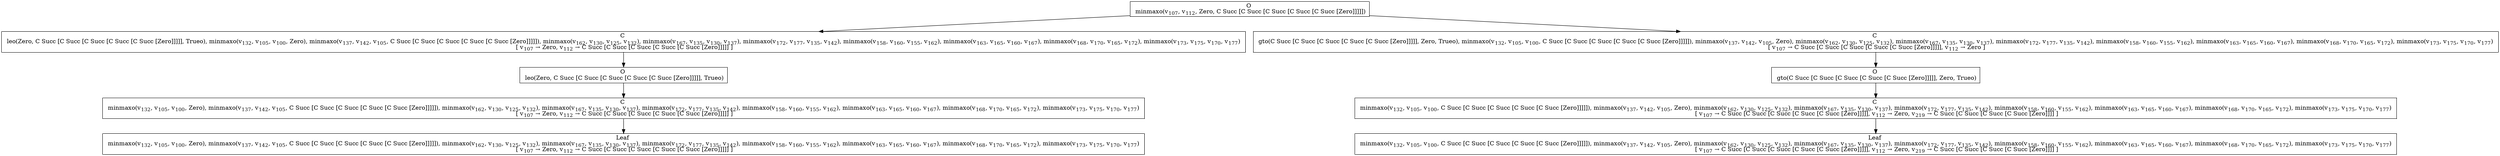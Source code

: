 digraph {
    graph [rankdir=TB
          ,bgcolor=transparent];
    node [shape=box
         ,fillcolor=white
         ,style=filled];
    0 [label=<O <BR/> minmaxo(v<SUB>107</SUB>, v<SUB>112</SUB>, Zero, C Succ [C Succ [C Succ [C Succ [C Succ [Zero]]]]])>];
    1 [label=<C <BR/> leo(Zero, C Succ [C Succ [C Succ [C Succ [C Succ [Zero]]]]], Trueo), minmaxo(v<SUB>132</SUB>, v<SUB>105</SUB>, v<SUB>100</SUB>, Zero), minmaxo(v<SUB>137</SUB>, v<SUB>142</SUB>, v<SUB>105</SUB>, C Succ [C Succ [C Succ [C Succ [C Succ [Zero]]]]]), minmaxo(v<SUB>162</SUB>, v<SUB>130</SUB>, v<SUB>125</SUB>, v<SUB>132</SUB>), minmaxo(v<SUB>167</SUB>, v<SUB>135</SUB>, v<SUB>130</SUB>, v<SUB>137</SUB>), minmaxo(v<SUB>172</SUB>, v<SUB>177</SUB>, v<SUB>135</SUB>, v<SUB>142</SUB>), minmaxo(v<SUB>158</SUB>, v<SUB>160</SUB>, v<SUB>155</SUB>, v<SUB>162</SUB>), minmaxo(v<SUB>163</SUB>, v<SUB>165</SUB>, v<SUB>160</SUB>, v<SUB>167</SUB>), minmaxo(v<SUB>168</SUB>, v<SUB>170</SUB>, v<SUB>165</SUB>, v<SUB>172</SUB>), minmaxo(v<SUB>173</SUB>, v<SUB>175</SUB>, v<SUB>170</SUB>, v<SUB>177</SUB>) <BR/>  [ v<SUB>107</SUB> &rarr; Zero, v<SUB>112</SUB> &rarr; C Succ [C Succ [C Succ [C Succ [C Succ [Zero]]]]] ] >];
    2 [label=<C <BR/> gto(C Succ [C Succ [C Succ [C Succ [C Succ [Zero]]]]], Zero, Trueo), minmaxo(v<SUB>132</SUB>, v<SUB>105</SUB>, v<SUB>100</SUB>, C Succ [C Succ [C Succ [C Succ [C Succ [Zero]]]]]), minmaxo(v<SUB>137</SUB>, v<SUB>142</SUB>, v<SUB>105</SUB>, Zero), minmaxo(v<SUB>162</SUB>, v<SUB>130</SUB>, v<SUB>125</SUB>, v<SUB>132</SUB>), minmaxo(v<SUB>167</SUB>, v<SUB>135</SUB>, v<SUB>130</SUB>, v<SUB>137</SUB>), minmaxo(v<SUB>172</SUB>, v<SUB>177</SUB>, v<SUB>135</SUB>, v<SUB>142</SUB>), minmaxo(v<SUB>158</SUB>, v<SUB>160</SUB>, v<SUB>155</SUB>, v<SUB>162</SUB>), minmaxo(v<SUB>163</SUB>, v<SUB>165</SUB>, v<SUB>160</SUB>, v<SUB>167</SUB>), minmaxo(v<SUB>168</SUB>, v<SUB>170</SUB>, v<SUB>165</SUB>, v<SUB>172</SUB>), minmaxo(v<SUB>173</SUB>, v<SUB>175</SUB>, v<SUB>170</SUB>, v<SUB>177</SUB>) <BR/>  [ v<SUB>107</SUB> &rarr; C Succ [C Succ [C Succ [C Succ [C Succ [Zero]]]]], v<SUB>112</SUB> &rarr; Zero ] >];
    3 [label=<O <BR/> leo(Zero, C Succ [C Succ [C Succ [C Succ [C Succ [Zero]]]]], Trueo)>];
    4 [label=<C <BR/> minmaxo(v<SUB>132</SUB>, v<SUB>105</SUB>, v<SUB>100</SUB>, Zero), minmaxo(v<SUB>137</SUB>, v<SUB>142</SUB>, v<SUB>105</SUB>, C Succ [C Succ [C Succ [C Succ [C Succ [Zero]]]]]), minmaxo(v<SUB>162</SUB>, v<SUB>130</SUB>, v<SUB>125</SUB>, v<SUB>132</SUB>), minmaxo(v<SUB>167</SUB>, v<SUB>135</SUB>, v<SUB>130</SUB>, v<SUB>137</SUB>), minmaxo(v<SUB>172</SUB>, v<SUB>177</SUB>, v<SUB>135</SUB>, v<SUB>142</SUB>), minmaxo(v<SUB>158</SUB>, v<SUB>160</SUB>, v<SUB>155</SUB>, v<SUB>162</SUB>), minmaxo(v<SUB>163</SUB>, v<SUB>165</SUB>, v<SUB>160</SUB>, v<SUB>167</SUB>), minmaxo(v<SUB>168</SUB>, v<SUB>170</SUB>, v<SUB>165</SUB>, v<SUB>172</SUB>), minmaxo(v<SUB>173</SUB>, v<SUB>175</SUB>, v<SUB>170</SUB>, v<SUB>177</SUB>) <BR/>  [ v<SUB>107</SUB> &rarr; Zero, v<SUB>112</SUB> &rarr; C Succ [C Succ [C Succ [C Succ [C Succ [Zero]]]]] ] >];
    5 [label=<Leaf <BR/> minmaxo(v<SUB>132</SUB>, v<SUB>105</SUB>, v<SUB>100</SUB>, Zero), minmaxo(v<SUB>137</SUB>, v<SUB>142</SUB>, v<SUB>105</SUB>, C Succ [C Succ [C Succ [C Succ [C Succ [Zero]]]]]), minmaxo(v<SUB>162</SUB>, v<SUB>130</SUB>, v<SUB>125</SUB>, v<SUB>132</SUB>), minmaxo(v<SUB>167</SUB>, v<SUB>135</SUB>, v<SUB>130</SUB>, v<SUB>137</SUB>), minmaxo(v<SUB>172</SUB>, v<SUB>177</SUB>, v<SUB>135</SUB>, v<SUB>142</SUB>), minmaxo(v<SUB>158</SUB>, v<SUB>160</SUB>, v<SUB>155</SUB>, v<SUB>162</SUB>), minmaxo(v<SUB>163</SUB>, v<SUB>165</SUB>, v<SUB>160</SUB>, v<SUB>167</SUB>), minmaxo(v<SUB>168</SUB>, v<SUB>170</SUB>, v<SUB>165</SUB>, v<SUB>172</SUB>), minmaxo(v<SUB>173</SUB>, v<SUB>175</SUB>, v<SUB>170</SUB>, v<SUB>177</SUB>) <BR/>  [ v<SUB>107</SUB> &rarr; Zero, v<SUB>112</SUB> &rarr; C Succ [C Succ [C Succ [C Succ [C Succ [Zero]]]]] ] >];
    6 [label=<O <BR/> gto(C Succ [C Succ [C Succ [C Succ [C Succ [Zero]]]]], Zero, Trueo)>];
    7 [label=<C <BR/> minmaxo(v<SUB>132</SUB>, v<SUB>105</SUB>, v<SUB>100</SUB>, C Succ [C Succ [C Succ [C Succ [C Succ [Zero]]]]]), minmaxo(v<SUB>137</SUB>, v<SUB>142</SUB>, v<SUB>105</SUB>, Zero), minmaxo(v<SUB>162</SUB>, v<SUB>130</SUB>, v<SUB>125</SUB>, v<SUB>132</SUB>), minmaxo(v<SUB>167</SUB>, v<SUB>135</SUB>, v<SUB>130</SUB>, v<SUB>137</SUB>), minmaxo(v<SUB>172</SUB>, v<SUB>177</SUB>, v<SUB>135</SUB>, v<SUB>142</SUB>), minmaxo(v<SUB>158</SUB>, v<SUB>160</SUB>, v<SUB>155</SUB>, v<SUB>162</SUB>), minmaxo(v<SUB>163</SUB>, v<SUB>165</SUB>, v<SUB>160</SUB>, v<SUB>167</SUB>), minmaxo(v<SUB>168</SUB>, v<SUB>170</SUB>, v<SUB>165</SUB>, v<SUB>172</SUB>), minmaxo(v<SUB>173</SUB>, v<SUB>175</SUB>, v<SUB>170</SUB>, v<SUB>177</SUB>) <BR/>  [ v<SUB>107</SUB> &rarr; C Succ [C Succ [C Succ [C Succ [C Succ [Zero]]]]], v<SUB>112</SUB> &rarr; Zero, v<SUB>219</SUB> &rarr; C Succ [C Succ [C Succ [C Succ [Zero]]]] ] >];
    8 [label=<Leaf <BR/> minmaxo(v<SUB>132</SUB>, v<SUB>105</SUB>, v<SUB>100</SUB>, C Succ [C Succ [C Succ [C Succ [C Succ [Zero]]]]]), minmaxo(v<SUB>137</SUB>, v<SUB>142</SUB>, v<SUB>105</SUB>, Zero), minmaxo(v<SUB>162</SUB>, v<SUB>130</SUB>, v<SUB>125</SUB>, v<SUB>132</SUB>), minmaxo(v<SUB>167</SUB>, v<SUB>135</SUB>, v<SUB>130</SUB>, v<SUB>137</SUB>), minmaxo(v<SUB>172</SUB>, v<SUB>177</SUB>, v<SUB>135</SUB>, v<SUB>142</SUB>), minmaxo(v<SUB>158</SUB>, v<SUB>160</SUB>, v<SUB>155</SUB>, v<SUB>162</SUB>), minmaxo(v<SUB>163</SUB>, v<SUB>165</SUB>, v<SUB>160</SUB>, v<SUB>167</SUB>), minmaxo(v<SUB>168</SUB>, v<SUB>170</SUB>, v<SUB>165</SUB>, v<SUB>172</SUB>), minmaxo(v<SUB>173</SUB>, v<SUB>175</SUB>, v<SUB>170</SUB>, v<SUB>177</SUB>) <BR/>  [ v<SUB>107</SUB> &rarr; C Succ [C Succ [C Succ [C Succ [C Succ [Zero]]]]], v<SUB>112</SUB> &rarr; Zero, v<SUB>219</SUB> &rarr; C Succ [C Succ [C Succ [C Succ [Zero]]]] ] >];
    0 -> 1 [label=""];
    0 -> 2 [label=""];
    1 -> 3 [label=""];
    2 -> 6 [label=""];
    3 -> 4 [label=""];
    4 -> 5 [label=""];
    6 -> 7 [label=""];
    7 -> 8 [label=""];
}